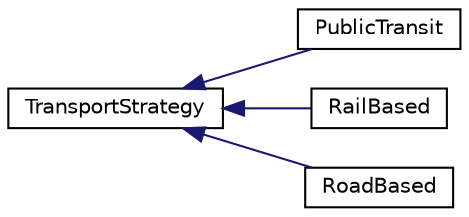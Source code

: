 digraph "Graphical Class Hierarchy"
{
 // LATEX_PDF_SIZE
  edge [fontname="Helvetica",fontsize="10",labelfontname="Helvetica",labelfontsize="10"];
  node [fontname="Helvetica",fontsize="10",shape=record];
  rankdir="LR";
  Node0 [label="TransportStrategy",height=0.2,width=0.4,color="black", fillcolor="white", style="filled",URL="$classTransportStrategy.html",tooltip=" "];
  Node0 -> Node1 [dir="back",color="midnightblue",fontsize="10",style="solid",fontname="Helvetica"];
  Node1 [label="PublicTransit",height=0.2,width=0.4,color="black", fillcolor="white", style="filled",URL="$classPublicTransit.html",tooltip=" "];
  Node0 -> Node2 [dir="back",color="midnightblue",fontsize="10",style="solid",fontname="Helvetica"];
  Node2 [label="RailBased",height=0.2,width=0.4,color="black", fillcolor="white", style="filled",URL="$classRailBased.html",tooltip=" "];
  Node0 -> Node3 [dir="back",color="midnightblue",fontsize="10",style="solid",fontname="Helvetica"];
  Node3 [label="RoadBased",height=0.2,width=0.4,color="black", fillcolor="white", style="filled",URL="$classRoadBased.html",tooltip=" "];
}
